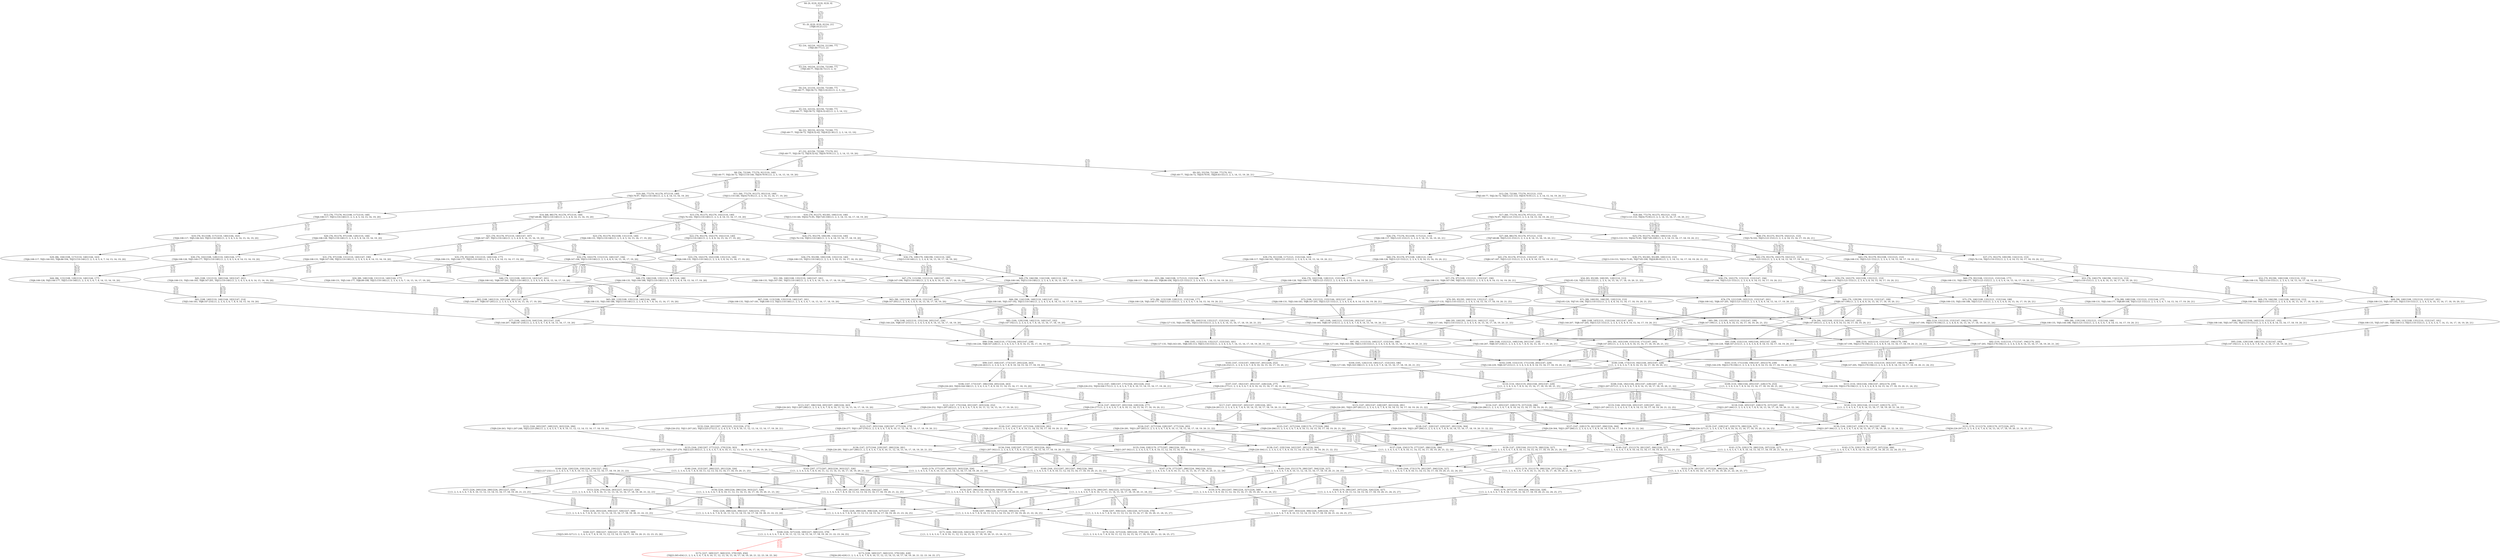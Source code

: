 digraph {
	S0[label="S0: [0, 0] [0, 0] [0, 0] [0, 0] \n{}{}"];
	S1[label="S1: [0, 0] [0, 0] [0, 0] [16, 21] \n{T0J0:16-21}{1}"];
	S2[label="S2: [16, 16] [16, 16] [16, 21] [60, 77] \n{T0J1:60-77}{1, 2}"];
	S3[label="S3: [16, 16] [16, 21] [56, 72] [60, 77] \n{T0J1:60-77, T0J2:56-72}{1, 2, 3}"];
	S4[label="S4: [16, 21] [16, 22] [56, 72] [60, 77] \n{T0J1:60-77, T0J2:56-72, T0J13:16-22}{1, 2, 3, 14}"];
	S5[label="S5: [16, 22] [32, 42] [56, 72] [60, 77] \n{T0J1:60-77, T0J2:56-72, T0J14:32-42}{1, 2, 3, 14, 15}"];
	S6[label="S6: [22, 30] [32, 42] [56, 72] [60, 77] \n{T0J1:60-77, T0J2:56-72, T0J14:32-42, T0J18:22-30}{1, 2, 3, 14, 15, 19}"];
	S7[label="S7: [32, 42] [56, 72] [60, 77] [70, 91] \n{T0J1:60-77, T0J2:56-72, T0J14:32-42, T0J19:70-91}{1, 2, 3, 14, 15, 19, 20}"];
	S8[label="S8: [56, 72] [60, 77] [70, 91] [110, 140] \n{T0J1:60-77, T0J2:56-72, T0J15:110-140, T0J19:70-91}{1, 2, 3, 14, 15, 16, 19, 20}"];
	S9[label="S9: [43, 55] [56, 72] [60, 77] [70, 91] \n{T0J1:60-77, T0J2:56-72, T0J19:70-91, T0J20:43-55}{1, 2, 3, 14, 15, 19, 20, 21}"];
	S10[label="S10: [60, 77] [70, 91] [76, 97] [110, 140] \n{T0J3:76-97, T0J15:110-140}{1, 2, 3, 4, 14, 15, 16, 19, 20}"];
	S11[label="S11: [60, 77] [70, 91] [75, 95] [110, 140] \n{T0J15:110-140, T0J16:75-95}{1, 2, 3, 14, 15, 16, 17, 19, 20}"];
	S12[label="S12: [56, 72] [60, 77] [70, 91] [121, 153] \n{T0J1:60-77, T0J2:56-72, T0J15:121-153, T0J19:70-91}{1, 2, 3, 14, 15, 16, 19, 20, 21}"];
	S13[label="S13: [76, 77] [76, 91] [108, 117] [110, 140] \n{T0J4:108-117, T0J15:110-140}{1, 2, 3, 4, 5, 14, 15, 16, 19, 20}"];
	S14[label="S14: [68, 88] [70, 91] [76, 97] [110, 140] \n{T0J7:68-88, T0J15:110-140}{1, 2, 3, 4, 8, 14, 15, 16, 19, 20}"];
	S15[label="S15: [70, 91] [75, 95] [79, 102] [110, 140] \n{T0J3:76-102, T0J15:110-140}{1, 2, 3, 4, 14, 15, 16, 17, 19, 20}"];
	S16[label="S16: [70, 91] [75, 95] [83, 100] [110, 140] \n{T0J15:110-140, T0J16:75-95, T0J17:83-100}{1, 2, 3, 14, 15, 16, 17, 18, 19, 20}"];
	S17[label="S17: [60, 77] [70, 91] [76, 97] [121, 153] \n{T0J3:76-97, T0J15:121-153}{1, 2, 3, 4, 14, 15, 16, 19, 20, 21}"];
	S18[label="S18: [60, 77] [70, 91] [75, 95] [121, 153] \n{T0J15:121-153, T0J16:75-95}{1, 2, 3, 14, 15, 16, 17, 19, 20, 21}"];
	S19[label="S19: [76, 91] [108, 117] [110, 140] [144, 163] \n{T0J4:108-117, T0J5:144-163, T0J15:110-140}{1, 2, 3, 4, 5, 6, 14, 15, 16, 19, 20}"];
	S20[label="S20: [76, 91] [76, 97] [108, 128] [110, 140] \n{T0J4:108-128, T0J15:110-140}{1, 2, 3, 4, 5, 8, 14, 15, 16, 19, 20}"];
	S21[label="S21: [70, 91] [76, 97] [110, 140] [147, 187] \n{T0J8:147-187, T0J15:110-140}{1, 2, 3, 4, 8, 9, 14, 15, 16, 19, 20}"];
	S22[label="S22: [70, 95] [76, 102] [79, 102] [110, 140] \n{T0J15:110-140}{1, 2, 3, 4, 8, 14, 15, 16, 17, 19, 20}"];
	S23[label="S23: [76, 91] [79, 95] [108, 131] [110, 140] \n{T0J4:108-131, T0J15:110-140}{1, 2, 3, 4, 5, 14, 15, 16, 17, 19, 20}"];
	S24[label="S24: [75, 95] [79, 100] [90, 116] [110, 140] \n{T0J3:76-116, T0J15:110-140}{1, 2, 3, 4, 14, 15, 16, 17, 18, 19, 20}"];
	S25[label="S25: [70, 91] [75, 95] [83, 100] [110, 153] \n{T0J15:110-153, T0J16:75-95, T0J17:83-100}{1, 2, 3, 14, 15, 16, 17, 18, 19, 20, 21}"];
	S26[label="S26: [76, 77] [76, 91] [108, 117] [121, 153] \n{T0J4:108-117, T0J15:121-153}{1, 2, 3, 4, 5, 14, 15, 16, 19, 20, 21}"];
	S27[label="S27: [68, 88] [70, 91] [76, 97] [121, 153] \n{T0J7:68-88, T0J15:121-153}{1, 2, 3, 4, 8, 14, 15, 16, 19, 20, 21}"];
	S28[label="S28: [70, 91] [75, 95] [79, 102] [121, 153] \n{T0J3:76-102, T0J15:121-153}{1, 2, 3, 4, 14, 15, 16, 17, 19, 20, 21}"];
	S29[label="S29: [86, 104] [108, 117] [110, 140] [144, 163] \n{T0J4:108-117, T0J5:144-163, T0J6:86-104, T0J15:110-140}{1, 2, 3, 4, 5, 6, 7, 14, 15, 16, 19, 20}"];
	S30[label="S30: [76, 102] [108, 128] [110, 140] [144, 177] \n{T0J4:108-128, T0J5:144-177, T0J15:110-140}{1, 2, 3, 4, 5, 6, 8, 14, 15, 16, 19, 20}"];
	S31[label="S31: [76, 97] [108, 131] [110, 140] [147, 190] \n{T0J4:108-131, T0J8:147-190, T0J15:110-140}{1, 2, 3, 4, 5, 8, 9, 14, 15, 16, 19, 20}"];
	S32[label="S32: [76, 102] [79, 115] [110, 140] [147, 194] \n{T0J8:147-194, T0J15:110-140}{1, 2, 3, 4, 8, 9, 14, 15, 16, 17, 19, 20}"];
	S33[label="S33: [76, 102] [79, 102] [108, 135] [110, 140] \n{T0J4:108-135, T0J15:110-140}{1, 2, 3, 4, 5, 8, 14, 15, 16, 17, 19, 20}"];
	S34[label="S34: [76, 100] [79, 106] [90, 116] [110, 140] \n{T0J15:110-140}{1, 2, 3, 4, 8, 14, 15, 16, 17, 18, 19, 20}"];
	S35[label="S35: [79, 95] [108, 131] [110, 140] [144, 177] \n{T0J4:108-131, T0J5:144-177, T0J15:110-140}{1, 2, 3, 4, 5, 6, 14, 15, 16, 17, 19, 20}"];
	S36[label="S36: [79, 95] [90, 100] [108, 135] [110, 140] \n{T0J4:108-135, T0J15:110-140}{1, 2, 3, 4, 5, 14, 15, 16, 17, 18, 19, 20}"];
	S37[label="S37: [75, 95] [79, 100] [90, 116] [110, 153] \n{T0J3:76-116, T0J15:110-153}{1, 2, 3, 4, 14, 15, 16, 17, 18, 19, 20, 21}"];
	S38[label="S38: [75, 95] [83, 95] [89, 100] [110, 153] \n{T0J15:110-153, T0J16:75-95, T0J17:83-100, T0J24:89-95}{1, 2, 3, 14, 15, 16, 17, 18, 19, 20, 21, 25}"];
	S39[label="S39: [76, 91] [108, 117] [121, 153] [144, 163] \n{T0J4:108-117, T0J5:144-163, T0J15:121-153}{1, 2, 3, 4, 5, 6, 14, 15, 16, 19, 20, 21}"];
	S40[label="S40: [76, 91] [76, 97] [108, 128] [121, 153] \n{T0J4:108-128, T0J15:121-153}{1, 2, 3, 4, 5, 8, 14, 15, 16, 19, 20, 21}"];
	S41[label="S41: [70, 91] [76, 97] [121, 153] [147, 187] \n{T0J8:147-187, T0J15:121-153}{1, 2, 3, 4, 8, 9, 14, 15, 16, 19, 20, 21}"];
	S42[label="S42: [70, 95] [76, 102] [79, 102] [121, 153] \n{T0J15:121-153}{1, 2, 3, 4, 8, 14, 15, 16, 17, 19, 20, 21}"];
	S43[label="S43: [76, 91] [79, 95] [108, 131] [121, 153] \n{T0J4:108-131, T0J15:121-153}{1, 2, 3, 4, 5, 14, 15, 16, 17, 19, 20, 21}"];
	S44[label="S44: [86, 115] [108, 128] [110, 140] [144, 177] \n{T0J4:108-128, T0J5:144-177, T0J15:110-140}{1, 2, 3, 4, 5, 6, 7, 8, 14, 15, 16, 19, 20}"];
	S45[label="S45: [108, 131] [110, 140] [144, 183] [147, 201] \n{T0J4:108-131, T0J5:144-183, T0J8:147-201, T0J15:110-140}{1, 2, 3, 4, 5, 6, 8, 9, 14, 15, 16, 19, 20}"];
	S46[label="S46: [79, 121] [108, 140] [110, 142] [147, 201] \n{T0J4:108-142, T0J8:147-201, T0J15:110-140}{1, 2, 3, 4, 5, 8, 9, 14, 15, 16, 17, 19, 20}"];
	S47[label="S47: [79, 115] [90, 131] [110, 140] [147, 199] \n{T0J8:147-199, T0J15:110-140}{1, 2, 3, 4, 8, 9, 14, 15, 16, 17, 18, 19, 20}"];
	S48[label="S48: [79, 106] [108, 135] [110, 140] [144, 188] \n{T0J4:108-135, T0J5:144-188, T0J15:110-140}{1, 2, 3, 4, 5, 6, 8, 14, 15, 16, 17, 19, 20}"];
	S49[label="S49: [79, 106] [90, 116] [108, 140] [110, 140] \n{T0J4:108-140, T0J15:110-140}{1, 2, 3, 4, 5, 8, 14, 15, 16, 17, 18, 19, 20}"];
	S50[label="S50: [89, 108] [108, 131] [110, 140] [144, 177] \n{T0J4:108-131, T0J5:144-177, T0J6:89-108, T0J15:110-140}{1, 2, 3, 4, 5, 6, 7, 14, 15, 16, 17, 19, 20}"];
	S51[label="S51: [90, 100] [108, 135] [110, 140] [147, 181] \n{T0J4:108-135, T0J5:147-181, T0J15:110-140}{1, 2, 3, 4, 5, 6, 14, 15, 16, 17, 18, 19, 20}"];
	S52[label="S52: [79, 95] [90, 100] [108, 135] [110, 153] \n{T0J4:108-135, T0J15:110-153}{1, 2, 3, 4, 5, 14, 15, 16, 17, 18, 19, 20, 21}"];
	S53[label="S53: [76, 100] [79, 106] [90, 116] [110, 153] \n{T0J15:110-153}{1, 2, 3, 4, 8, 14, 15, 16, 17, 18, 19, 20, 21}"];
	S54[label="S54: [83, 95] [89, 100] [95, 120] [110, 153] \n{T0J3:95-120, T0J15:110-153}{1, 2, 3, 4, 14, 15, 16, 17, 18, 19, 20, 21, 25}"];
	S55[label="S55: [86, 104] [108, 117] [121, 153] [144, 163] \n{T0J4:108-117, T0J5:144-163, T0J6:86-104, T0J15:121-153}{1, 2, 3, 4, 5, 6, 7, 14, 15, 16, 19, 20, 21}"];
	S56[label="S56: [76, 102] [108, 128] [121, 153] [144, 177] \n{T0J4:108-128, T0J5:144-177, T0J15:121-153}{1, 2, 3, 4, 5, 6, 8, 14, 15, 16, 19, 20, 21}"];
	S57[label="S57: [76, 97] [108, 131] [121, 153] [147, 190] \n{T0J4:108-131, T0J8:147-190, T0J15:121-153}{1, 2, 3, 4, 5, 8, 9, 14, 15, 16, 19, 20, 21}"];
	S58[label="S58: [76, 102] [79, 115] [121, 153] [147, 194] \n{T0J8:147-194, T0J15:121-153}{1, 2, 3, 4, 8, 9, 14, 15, 16, 17, 19, 20, 21}"];
	S59[label="S59: [76, 102] [79, 102] [108, 135] [121, 153] \n{T0J4:108-135, T0J15:121-153}{1, 2, 3, 4, 5, 8, 14, 15, 16, 17, 19, 20, 21}"];
	S60[label="S60: [79, 95] [108, 131] [121, 153] [144, 177] \n{T0J4:108-131, T0J5:144-177, T0J15:121-153}{1, 2, 3, 4, 5, 6, 14, 15, 16, 17, 19, 20, 21}"];
	S61[label="S61: [108, 140] [110, 144] [144, 183] [147, 214] \n{T0J5:144-183, T0J8:147-214}{1, 2, 3, 4, 5, 6, 7, 8, 9, 14, 15, 16, 19, 20}"];
	S62[label="S62: [108, 140] [110, 143] [144, 201] [147, 207] \n{T0J5:144-207, T0J8:147-205}{1, 2, 3, 4, 5, 6, 8, 9, 14, 15, 16, 17, 19, 20}"];
	S63[label="S63: [90, 140] [108, 142] [110, 155] [147, 205] \n{T0J8:147-205}{1, 2, 3, 4, 5, 8, 9, 14, 15, 16, 17, 18, 19, 20}"];
	S64[label="S64: [79, 129] [90, 131] [110, 153] [147, 199] \n{T0J8:147-199}{1, 2, 3, 4, 8, 9, 14, 15, 16, 17, 18, 19, 20, 21}"];
	S65[label="S65: [89, 119] [108, 135] [110, 140] [144, 188] \n{T0J4:108-135, T0J5:144-188, T0J15:110-140}{1, 2, 3, 4, 5, 6, 7, 8, 14, 15, 16, 17, 19, 20}"];
	S66[label="S66: [90, 116] [108, 140] [110, 140] [147, 192] \n{T0J4:108-140, T0J5:147-192, T0J15:110-140}{1, 2, 3, 4, 5, 6, 8, 14, 15, 16, 17, 18, 19, 20}"];
	S67[label="S67: [100, 113] [108, 135] [110, 140] [147, 181] \n{T0J4:108-135, T0J5:147-181, T0J6:100-113, T0J15:110-140}{1, 2, 3, 4, 5, 6, 7, 14, 15, 16, 17, 18, 19, 20}"];
	S68[label="S68: [90, 100] [108, 135] [110, 153] [147, 181] \n{T0J4:108-135, T0J5:147-181, T0J15:110-153}{1, 2, 3, 4, 5, 6, 14, 15, 16, 17, 18, 19, 20, 21}"];
	S69[label="S69: [79, 106] [90, 116] [108, 140] [110, 153] \n{T0J4:108-140, T0J15:110-153}{1, 2, 3, 4, 5, 8, 14, 15, 16, 17, 18, 19, 20, 21}"];
	S70[label="S70: [95, 95] [95, 100] [110, 135] [127, 153] \n{T0J4:127-135, T0J15:110-153}{1, 2, 3, 4, 5, 14, 15, 16, 17, 18, 19, 20, 21, 25}"];
	S71[label="S71: [89, 100] [91, 106] [95, 120] [110, 153] \n{T0J3:95-120, T0J7:91-106, T0J15:110-153}{1, 2, 3, 4, 8, 14, 15, 16, 17, 18, 19, 20, 21, 25}"];
	S72[label="S72: [86, 115] [108, 128] [121, 153] [144, 177] \n{T0J4:108-128, T0J5:144-177, T0J15:121-153}{1, 2, 3, 4, 5, 6, 7, 8, 14, 15, 16, 19, 20, 21}"];
	S73[label="S73: [108, 131] [121, 153] [144, 183] [147, 201] \n{T0J4:108-131, T0J5:144-183, T0J8:147-201, T0J15:121-153}{1, 2, 3, 4, 5, 6, 8, 9, 14, 15, 16, 19, 20, 21}"];
	S74[label="S74: [79, 121] [108, 142] [121, 153] [147, 201] \n{T0J4:108-142, T0J8:147-201, T0J15:121-153}{1, 2, 3, 4, 5, 8, 9, 14, 15, 16, 17, 19, 20, 21}"];
	S75[label="S75: [79, 106] [108, 135] [121, 153] [144, 188] \n{T0J4:108-135, T0J5:144-188, T0J15:121-153}{1, 2, 3, 4, 5, 6, 8, 14, 15, 16, 17, 19, 20, 21}"];
	S76[label="S76: [89, 108] [108, 131] [121, 153] [144, 177] \n{T0J4:108-131, T0J5:144-177, T0J6:89-108, T0J15:121-153}{1, 2, 3, 4, 5, 6, 7, 14, 15, 16, 17, 19, 20, 21}"];
	S77[label="S77: [108, 144] [110, 164] [144, 201] [147, 218] \n{T0J5:144-207, T0J8:147-218}{1, 2, 3, 4, 5, 6, 7, 8, 9, 14, 15, 16, 17, 19, 20}"];
	S78[label="S78: [108, 143] [110, 155] [144, 205] [147, 226] \n{T0J5:144-226, T0J8:147-215}{1, 2, 3, 4, 5, 6, 8, 9, 14, 15, 16, 17, 18, 19, 20}"];
	S79[label="S79: [90, 142] [108, 153] [110, 169] [147, 205] \n{T0J8:147-205}{1, 2, 3, 4, 5, 8, 9, 14, 15, 16, 17, 18, 19, 20, 21}"];
	S80[label="S80: [110, 131] [110, 153] [147, 194] [170, 199] \n{T0J8:147-199, T0J23:170-194}{1, 2, 3, 4, 8, 9, 14, 15, 16, 17, 18, 19, 20, 21, 24}"];
	S81[label="S81: [90, 131] [95, 143] [110, 153] [147, 199] \n{T0J8:147-199}{1, 2, 3, 4, 8, 9, 14, 15, 16, 17, 18, 19, 20, 21, 25}"];
	S82[label="S82: [100, 129] [108, 140] [110, 140] [147, 192] \n{T0J5:147-192}{1, 2, 3, 4, 5, 6, 7, 8, 14, 15, 16, 17, 18, 19, 20}"];
	S83[label="S83: [100, 113] [108, 135] [110, 153] [147, 181] \n{T0J4:108-135, T0J5:147-181, T0J6:100-113, T0J15:110-153}{1, 2, 3, 4, 5, 6, 7, 14, 15, 16, 17, 18, 19, 20, 21}"];
	S84[label="S84: [90, 116] [108, 140] [110, 153] [147, 192] \n{T0J4:108-140, T0J5:147-192, T0J15:110-153}{1, 2, 3, 4, 5, 6, 8, 14, 15, 16, 17, 18, 19, 20, 21}"];
	S85[label="S85: [95, 100] [110, 135] [127, 153] [163, 181] \n{T0J4:127-135, T0J5:163-181, T0J15:110-153}{1, 2, 3, 4, 5, 6, 14, 15, 16, 17, 18, 19, 20, 21, 25}"];
	S86[label="S86: [95, 100] [95, 106] [110, 140] [127, 153] \n{T0J4:127-140, T0J15:110-153}{1, 2, 3, 4, 5, 8, 14, 15, 16, 17, 18, 19, 20, 21, 25}"];
	S87[label="S87: [108, 144] [121, 153] [144, 183] [147, 214] \n{T0J5:144-183, T0J8:147-214}{1, 2, 3, 4, 5, 6, 7, 8, 9, 14, 15, 16, 19, 20, 21}"];
	S88[label="S88: [108, 143] [121, 153] [144, 201] [147, 207] \n{T0J5:144-207, T0J8:147-205, T0J15:121-153}{1, 2, 3, 4, 5, 6, 8, 9, 14, 15, 16, 17, 19, 20, 21}"];
	S89[label="S89: [89, 119] [108, 135] [121, 153] [144, 188] \n{T0J4:108-135, T0J5:144-188, T0J15:121-153}{1, 2, 3, 4, 5, 6, 7, 8, 14, 15, 16, 17, 19, 20, 21}"];
	S90[label="S90: [108, 164] [110, 173] [144, 205] [147, 228] \n{T0J5:144-226, T0J8:147-228}{1, 2, 3, 4, 5, 6, 7, 8, 9, 14, 15, 16, 17, 18, 19, 20}"];
	S91[label="S91: [108, 153] [110, 169] [144, 205] [147, 228] \n{T0J5:144-228, T0J8:147-215}{1, 2, 3, 4, 5, 6, 8, 9, 14, 15, 16, 17, 18, 19, 20, 21}"];
	S92[label="S92: [110, 153] [110, 171] [147, 194] [170, 205] \n{T0J8:147-205, T0J23:170-194}{1, 2, 3, 4, 5, 8, 9, 14, 15, 16, 17, 18, 19, 20, 21, 24}"];
	S93[label="S93: [95, 143] [109, 153] [110, 171] [147, 205] \n{T0J8:147-205}{1, 2, 3, 4, 5, 8, 9, 14, 15, 16, 17, 18, 19, 20, 21, 25}"];
	S94[label="S94: [110, 143] [110, 153] [147, 194] [170, 199] \n{T0J8:147-199, T0J23:170-194}{1, 2, 3, 4, 8, 9, 14, 15, 16, 17, 18, 19, 20, 21, 24, 25}"];
	S95[label="S95: [100, 129] [108, 140] [110, 153] [147, 192] \n{T0J5:147-192}{1, 2, 3, 4, 5, 6, 7, 8, 14, 15, 16, 17, 18, 19, 20, 21}"];
	S96[label="S96: [105, 113] [110, 135] [127, 153] [163, 181] \n{T0J4:127-135, T0J5:163-181, T0J6:105-113, T0J15:110-153}{1, 2, 3, 4, 5, 6, 7, 14, 15, 16, 17, 18, 19, 20, 21, 25}"];
	S97[label="S97: [95, 111] [110, 140] [127, 153] [163, 186] \n{T0J4:127-140, T0J5:163-186, T0J15:110-153}{1, 2, 3, 4, 5, 6, 8, 14, 15, 16, 17, 18, 19, 20, 21, 25}"];
	S98[label="S98: [108, 153] [121, 168] [144, 201] [147, 218] \n{T0J5:144-207, T0J8:147-218}{1, 2, 3, 4, 5, 6, 7, 8, 9, 14, 15, 16, 17, 19, 20, 21}"];
	S99[label="S99: [147, 164] [147, 173] [147, 205] [226, 263] \n{T0J9:226-263}{1, 2, 3, 4, 5, 6, 7, 8, 9, 10, 14, 15, 16, 17, 18, 19, 20}"];
	S100[label="S100: [108, 173] [110, 182] [144, 205] [147, 228] \n{}{1, 2, 3, 4, 5, 6, 7, 8, 9, 14, 15, 16, 17, 18, 19, 20, 21}"];
	S101[label="S101: [110, 171] [144, 194] [147, 205] [170, 239] \n{T0J5:144-239, T0J23:170-194}{1, 2, 3, 4, 5, 6, 8, 9, 14, 15, 16, 17, 18, 19, 20, 21, 24}"];
	S102[label="S102: [109, 153] [110, 171] [144, 205] [147, 229] \n{T0J5:144-229, T0J8:147-215}{1, 2, 3, 4, 5, 6, 8, 9, 14, 15, 16, 17, 18, 19, 20, 21, 25}"];
	S103[label="S103: [110, 153] [110, 183] [147, 194] [170, 205] \n{T0J8:147-205, T0J23:170-194}{1, 2, 3, 4, 5, 8, 9, 14, 15, 16, 17, 18, 19, 20, 21, 24, 25}"];
	S104[label="S104: [105, 124] [110, 140] [127, 153] [163, 186] \n{T0J4:127-140, T0J5:163-186}{1, 2, 3, 4, 5, 6, 7, 8, 14, 15, 16, 17, 18, 19, 20, 21, 25}"];
	S105[label="S105: [147, 153] [147, 168] [147, 201] [226, 252] \n{T0J9:226-252}{1, 2, 3, 4, 5, 6, 7, 8, 9, 10, 14, 15, 16, 17, 19, 20, 21}"];
	S106[label="S106: [147, 173] [147, 186] [164, 205] [226, 263] \n{T0J9:226-263, T0J10:164-186}{1, 2, 3, 4, 5, 6, 7, 8, 9, 10, 11, 14, 15, 16, 17, 18, 19, 20}"];
	S107[label="S107: [147, 182] [147, 205] [147, 228] [226, 277] \n{T0J9:226-277}{1, 2, 3, 4, 5, 6, 7, 8, 9, 10, 14, 15, 16, 17, 18, 19, 20, 21}"];
	S108[label="S108: [144, 182] [144, 205] [147, 228] [207, 257] \n{T0J21:207-257}{1, 2, 3, 4, 5, 6, 7, 8, 9, 14, 15, 16, 17, 18, 19, 20, 21, 22}"];
	S109[label="S109: [110, 184] [144, 205] [147, 228] [170, 253] \n{}{1, 2, 3, 4, 5, 6, 7, 8, 9, 14, 15, 16, 17, 18, 19, 20, 21, 24}"];
	S110[label="S110: [110, 182] [119, 202] [144, 205] [147, 229] \n{}{1, 2, 3, 4, 5, 6, 7, 8, 9, 14, 15, 16, 17, 18, 19, 20, 21, 25}"];
	S111[label="S111: [110, 183] [144, 194] [147, 205] [170, 239] \n{T0J5:144-239, T0J23:170-194}{1, 2, 3, 4, 5, 6, 8, 9, 14, 15, 16, 17, 18, 19, 20, 21, 24, 25}"];
	S112[label="S112: [147, 168] [147, 175] [164, 201] [226, 252] \n{T0J9:226-252, T0J10:164-175}{1, 2, 3, 4, 5, 6, 7, 8, 9, 10, 11, 14, 15, 16, 17, 19, 20, 21}"];
	S113[label="S113: [147, 186] [164, 205] [207, 248] [226, 263] \n{T0J9:226-263, T0J11:207-248}{1, 2, 3, 4, 5, 6, 7, 8, 9, 10, 11, 12, 14, 15, 16, 17, 18, 19, 20}"];
	S114[label="S114: [147, 204] [147, 205] [164, 228] [226, 277] \n{T0J9:226-277}{1, 2, 3, 4, 5, 6, 7, 8, 9, 10, 11, 14, 15, 16, 17, 18, 19, 20, 21}"];
	S115[label="S115: [147, 205] [147, 228] [207, 261] [226, 281] \n{T0J9:226-281, T0J21:207-261}{1, 2, 3, 4, 5, 6, 7, 8, 9, 10, 14, 15, 16, 17, 18, 19, 20, 21, 22}"];
	S116[label="S116: [147, 205] [147, 228] [170, 257] [226, 286] \n{T0J9:226-286}{1, 2, 3, 4, 5, 6, 7, 8, 9, 10, 14, 15, 16, 17, 18, 19, 20, 21, 24}"];
	S117[label="S117: [147, 205] [147, 205] [147, 229] [226, 281] \n{T0J9:226-281}{1, 2, 3, 4, 5, 6, 7, 8, 9, 10, 14, 15, 16, 17, 18, 19, 20, 21, 25}"];
	S118[label="S118: [144, 205] [147, 228] [170, 257] [207, 266] \n{T0J21:207-266}{1, 2, 3, 4, 5, 6, 7, 8, 9, 14, 15, 16, 17, 18, 19, 20, 21, 22, 24}"];
	S119[label="S119: [144, 205] [144, 205] [147, 229] [207, 261] \n{T0J21:207-261}{1, 2, 3, 4, 5, 6, 7, 8, 9, 14, 15, 16, 17, 18, 19, 20, 21, 22, 25}"];
	S120[label="S120: [119, 205] [144, 211] [147, 229] [170, 257] \n{}{1, 2, 3, 4, 5, 6, 7, 8, 9, 14, 15, 16, 17, 18, 19, 20, 21, 24, 25}"];
	S121[label="S121: [147, 175] [164, 201] [207, 243] [226, 252] \n{T0J9:226-252, T0J11:207-243}{1, 2, 3, 4, 5, 6, 7, 8, 9, 10, 11, 12, 14, 15, 16, 17, 19, 20, 21}"];
	S122[label="S122: [164, 205] [207, 248] [225, 263] [226, 284] \n{T0J9:226-263, T0J11:207-248, T0J12:225-284}{1, 2, 3, 4, 5, 6, 7, 8, 9, 10, 11, 12, 13, 14, 15, 16, 17, 18, 19, 20}"];
	S123[label="S123: [147, 205] [164, 228] [207, 277] [226, 279] \n{T0J9:226-277, T0J11:207-279}{1, 2, 3, 4, 5, 6, 7, 8, 9, 10, 11, 12, 14, 15, 16, 17, 18, 19, 20, 21}"];
	S124[label="S124: [147, 227] [164, 228] [207, 277] [226, 283] \n{T0J9:226-281, T0J21:207-283}{1, 2, 3, 4, 5, 6, 7, 8, 9, 10, 11, 14, 15, 16, 17, 18, 19, 20, 21, 22}"];
	S125[label="S125: [147, 227] [164, 228] [170, 277] [226, 286] \n{T0J9:226-286}{1, 2, 3, 4, 5, 6, 7, 8, 9, 10, 11, 14, 15, 16, 17, 18, 19, 20, 21, 24}"];
	S126[label="S126: [147, 205] [147, 227] [164, 229] [226, 281] \n{T0J9:226-281}{1, 2, 3, 4, 5, 6, 7, 8, 9, 10, 11, 14, 15, 16, 17, 18, 19, 20, 21, 25}"];
	S127[label="S127: [147, 228] [170, 261] [207, 284] [226, 304] \n{T0J9:226-304, T0J21:207-284}{1, 2, 3, 4, 5, 6, 7, 8, 9, 10, 14, 15, 16, 17, 18, 19, 20, 21, 22, 24}"];
	S128[label="S128: [147, 220] [147, 229] [207, 281] [226, 304] \n{T0J9:226-304, T0J21:207-284}{1, 2, 3, 4, 5, 6, 7, 8, 9, 10, 14, 15, 16, 17, 18, 19, 20, 21, 22, 25}"];
	S129[label="S129: [147, 228] [147, 229] [170, 280] [226, 327] \n{T0J9:226-327}{1, 2, 3, 4, 5, 6, 7, 8, 9, 10, 14, 15, 16, 17, 18, 19, 20, 21, 24, 25}"];
	S130[label="S130: [144, 228] [147, 229] [170, 261] [207, 306] \n{T0J21:207-306}{1, 2, 3, 4, 5, 6, 7, 8, 9, 14, 15, 16, 17, 18, 19, 20, 21, 22, 24, 25}"];
	S131[label="S131: [170, 211] [170, 229] [170, 257] [226, 297] \n{T0J26:226-297}{1, 2, 3, 4, 5, 6, 7, 8, 9, 14, 15, 16, 17, 18, 19, 20, 21, 24, 25, 27}"];
	S132[label="S132: [164, 201] [207, 243] [225, 252] [226, 273] \n{T0J9:226-252, T0J11:207-243, T0J12:225-273}{1, 2, 3, 4, 5, 6, 7, 8, 9, 10, 11, 12, 13, 14, 15, 16, 17, 19, 20, 21}"];
	S133[label="S133: [164, 230] [207, 277] [225, 279] [226, 303] \n{T0J9:226-277, T0J11:207-279, T0J12:225-303}{1, 2, 3, 4, 5, 6, 7, 8, 9, 10, 11, 12, 13, 14, 15, 16, 17, 18, 19, 20, 21}"];
	S134[label="S134: [164, 228] [207, 277] [207, 283] [226, 302] \n{T0J11:207-302}{1, 2, 3, 4, 5, 6, 7, 8, 9, 10, 11, 12, 14, 15, 16, 17, 18, 19, 20, 21, 22}"];
	S135[label="S135: [164, 228] [170, 277] [207, 286] [226, 302] \n{T0J11:207-302}{1, 2, 3, 4, 5, 6, 7, 8, 9, 10, 11, 12, 14, 15, 16, 17, 18, 19, 20, 21, 24}"];
	S136[label="S136: [147, 227] [164, 229] [207, 280] [226, 281] \n{T0J9:226-281, T0J11:207-280}{1, 2, 3, 4, 5, 6, 7, 8, 9, 10, 11, 12, 14, 15, 16, 17, 18, 19, 20, 21, 25}"];
	S137[label="S137: [164, 250] [170, 277] [207, 286] [226, 306] \n{}{1, 2, 3, 4, 5, 6, 7, 8, 9, 10, 11, 14, 15, 16, 17, 18, 19, 20, 21, 22, 24}"];
	S138[label="S138: [147, 229] [164, 242] [207, 281] [226, 304] \n{T0J9:226-304}{1, 2, 3, 4, 5, 6, 7, 8, 9, 10, 11, 14, 15, 16, 17, 18, 19, 20, 21, 22, 25}"];
	S139[label="S139: [147, 229] [164, 251] [170, 280] [226, 327] \n{}{1, 2, 3, 4, 5, 6, 7, 8, 9, 10, 11, 14, 15, 16, 17, 18, 19, 20, 21, 24, 25}"];
	S140[label="S140: [147, 251] [170, 281] [207, 306] [226, 327] \n{}{1, 2, 3, 4, 5, 6, 7, 8, 9, 10, 14, 15, 16, 17, 18, 19, 20, 21, 22, 24, 25}"];
	S141[label="S141: [170, 229] [170, 280] [226, 297] [226, 327] \n{}{1, 2, 3, 4, 5, 6, 7, 8, 9, 10, 14, 15, 16, 17, 18, 19, 20, 21, 24, 25, 27}"];
	S142[label="S142: [170, 229] [170, 261] [207, 297] [226, 306] \n{}{1, 2, 3, 4, 5, 6, 7, 8, 9, 14, 15, 16, 17, 18, 19, 20, 21, 22, 24, 25, 27}"];
	S143[label="S143: [207, 277] [207, 283] [226, 303] [227, 326] \n{}{1, 2, 3, 4, 5, 6, 7, 8, 9, 10, 11, 12, 13, 14, 15, 16, 17, 18, 19, 20, 21, 22}"];
	S144[label="S144: [226, 230] [226, 230] [226, 230] [227, 232] \n{T0J22:227-232}{1, 2, 3, 4, 5, 6, 7, 8, 9, 10, 11, 12, 13, 14, 15, 16, 17, 18, 19, 20, 21, 23}"];
	S145[label="S145: [170, 277] [207, 286] [225, 303] [226, 326] \n{}{1, 2, 3, 4, 5, 6, 7, 8, 9, 10, 11, 12, 13, 14, 15, 16, 17, 18, 19, 20, 21, 24}"];
	S146[label="S146: [164, 253] [207, 280] [225, 281] [226, 326] \n{}{1, 2, 3, 4, 5, 6, 7, 8, 9, 10, 11, 12, 13, 14, 15, 16, 17, 18, 19, 20, 21, 25}"];
	S147[label="S147: [170, 277] [207, 286] [224, 306] [226, 325] \n{}{1, 2, 3, 4, 5, 6, 7, 8, 9, 10, 11, 12, 14, 15, 16, 17, 18, 19, 20, 21, 22, 24}"];
	S148[label="S148: [164, 251] [207, 281] [207, 304] [226, 306] \n{}{1, 2, 3, 4, 5, 6, 7, 8, 9, 10, 11, 12, 14, 15, 16, 17, 18, 19, 20, 21, 22, 25}"];
	S149[label="S149: [164, 251] [170, 280] [207, 304] [226, 327] \n{}{1, 2, 3, 4, 5, 6, 7, 8, 9, 10, 11, 12, 14, 15, 16, 17, 18, 19, 20, 21, 24, 25}"];
	S150[label="S150: [164, 273] [170, 281] [207, 306] [226, 327] \n{}{1, 2, 3, 4, 5, 6, 7, 8, 9, 10, 11, 14, 15, 16, 17, 18, 19, 20, 21, 22, 24, 25}"];
	S151[label="S151: [170, 251] [170, 280] [226, 297] [226, 327] \n{}{1, 2, 3, 4, 5, 6, 7, 8, 9, 10, 11, 14, 15, 16, 17, 18, 19, 20, 21, 24, 25, 27}"];
	S152[label="S152: [170, 281] [207, 297] [226, 306] [226, 328] \n{}{1, 2, 3, 4, 5, 6, 7, 8, 9, 10, 14, 15, 16, 17, 18, 19, 20, 21, 22, 24, 25, 27}"];
	S153[label="S153: [226, 279] [226, 283] [227, 303] [227, 326] \n{}{1, 2, 3, 4, 5, 6, 7, 8, 9, 10, 11, 12, 13, 14, 15, 16, 17, 18, 19, 20, 21, 22, 23}"];
	S154[label="S154: [207, 286] [224, 306] [226, 326] [233, 375] \n{}{1, 2, 3, 4, 5, 6, 7, 8, 9, 10, 11, 12, 13, 14, 15, 16, 17, 18, 19, 20, 21, 22, 24}"];
	S155[label="S155: [207, 281] [207, 304] [226, 326] [227, 349] \n{}{1, 2, 3, 4, 5, 6, 7, 8, 9, 10, 11, 12, 13, 14, 15, 16, 17, 18, 19, 20, 21, 22, 25}"];
	S156[label="S156: [226, 240] [226, 286] [226, 303] [227, 326] \n{}{1, 2, 3, 4, 5, 6, 7, 8, 9, 10, 11, 12, 13, 14, 15, 16, 17, 18, 19, 20, 21, 23, 24}"];
	S157[label="S157: [226, 240] [226, 280] [226, 281] [227, 326] \n{}{1, 2, 3, 4, 5, 6, 7, 8, 9, 10, 11, 12, 13, 14, 15, 16, 17, 18, 19, 20, 21, 23, 25}"];
	S158[label="S158: [170, 280] [207, 304] [225, 327] [226, 349] \n{}{1, 2, 3, 4, 5, 6, 7, 8, 9, 10, 11, 12, 13, 14, 15, 16, 17, 18, 19, 20, 21, 24, 25}"];
	S159[label="S159: [170, 281] [207, 306] [224, 327] [226, 348] \n{}{1, 2, 3, 4, 5, 6, 7, 8, 9, 10, 11, 12, 14, 15, 16, 17, 18, 19, 20, 21, 22, 24, 25}"];
	S160[label="S160: [170, 280] [207, 297] [226, 326] [226, 327] \n{}{1, 2, 3, 4, 5, 6, 7, 8, 9, 10, 11, 12, 14, 15, 16, 17, 18, 19, 20, 21, 24, 25, 27}"];
	S161[label="S161: [170, 297] [207, 303] [226, 306] [226, 328] \n{}{1, 2, 3, 4, 5, 6, 7, 8, 9, 10, 11, 14, 15, 16, 17, 18, 19, 20, 21, 22, 24, 25, 27}"];
	S162[label="S162: [226, 288] [226, 306] [227, 326] [233, 375] \n{}{1, 2, 3, 4, 5, 6, 7, 8, 9, 10, 11, 12, 13, 14, 15, 16, 17, 18, 19, 20, 21, 22, 23, 24}"];
	S163[label="S163: [226, 283] [226, 304] [227, 326] [227, 349] \n{}{1, 2, 3, 4, 5, 6, 7, 8, 9, 10, 11, 12, 13, 14, 15, 16, 17, 18, 19, 20, 21, 22, 23, 25}"];
	S164[label="S164: [207, 306] [224, 327] [226, 349] [233, 379] \n{}{1, 2, 3, 4, 5, 6, 7, 8, 9, 10, 11, 12, 13, 14, 15, 16, 17, 18, 19, 20, 21, 22, 24, 25}"];
	S165[label="S165: [226, 280] [226, 304] [226, 327] [227, 349] \n{}{1, 2, 3, 4, 5, 6, 7, 8, 9, 10, 11, 12, 13, 14, 15, 16, 17, 18, 19, 20, 21, 23, 24, 25}"];
	S166[label="S166: [207, 304] [225, 326] [226, 327] [226, 378] \n{}{1, 2, 3, 4, 5, 6, 7, 8, 9, 10, 11, 12, 13, 14, 15, 16, 17, 18, 19, 20, 21, 24, 25, 27}"];
	S167[label="S167: [207, 303] [224, 306] [226, 328] [226, 372] \n{}{1, 2, 3, 4, 5, 6, 7, 8, 9, 10, 11, 12, 14, 15, 16, 17, 18, 19, 20, 21, 22, 24, 25, 27}"];
	S168[label="S168: [226, 327] [226, 349] [227, 360] [233, 379] \n{}{1, 2, 3, 4, 5, 6, 7, 8, 9, 10, 11, 12, 13, 14, 15, 16, 17, 18, 19, 20, 21, 22, 23, 24, 25}"];
	S169[label="S169: [227, 304] [227, 326] [227, 327] [305, 349] \n{T0J25:305-327}{1, 2, 3, 4, 5, 6, 7, 8, 9, 10, 11, 12, 13, 14, 15, 16, 17, 18, 19, 20, 21, 22, 23, 25, 26}"];
	S170[label="S170: [224, 327] [226, 349] [226, 379] [263, 428] \n{}{1, 2, 3, 4, 5, 6, 7, 8, 9, 10, 11, 12, 13, 14, 15, 16, 17, 18, 19, 20, 21, 22, 24, 25, 27}"];
	S171[label="S171: [226, 304] [226, 326] [226, 327] [227, 378] \n{}{1, 2, 3, 4, 5, 6, 7, 8, 9, 10, 11, 12, 13, 14, 15, 16, 17, 18, 19, 20, 21, 23, 24, 25, 27}"];
	S172[label="S172: [227, 349] [227, 360] [233, 379] [305, 456] \n{T0J25:305-456}{1, 2, 3, 4, 5, 6, 7, 8, 9, 10, 11, 12, 13, 14, 15, 16, 17, 18, 19, 20, 21, 22, 23, 24, 25, 26}"];
	S173[label="S173: [226, 349] [227, 360] [233, 379] [282, 428] \n{T0J26:282-428}{1, 2, 3, 4, 5, 6, 7, 8, 9, 10, 11, 12, 13, 14, 15, 16, 17, 18, 19, 20, 21, 22, 23, 24, 25, 27}"];
	S0 -> S1[label="T0 J0\nDL=450\nES=0\nLS=0\nEF=16\nLF=21",fontsize=8];
	S1 -> S2[label="T0 J1\nDL=450\nES=16\nLS=21\nEF=60\nLF=77",fontsize=8];
	S2 -> S3[label="T0 J2\nDL=450\nES=16\nLS=21\nEF=56\nLF=72",fontsize=8];
	S3 -> S4[label="T0 J13\nDL=450\nES=16\nLS=21\nEF=16\nLF=22",fontsize=8];
	S4 -> S5[label="T0 J14\nDL=450\nES=16\nLS=22\nEF=32\nLF=42",fontsize=8];
	S5 -> S6[label="T0 J18\nDL=450\nES=16\nLS=22\nEF=22\nLF=30",fontsize=8];
	S6 -> S7[label="T0 J19\nDL=450\nES=22\nLS=30\nEF=70\nLF=91",fontsize=8];
	S7 -> S8[label="T0 J15\nDL=450\nES=32\nLS=42\nEF=110\nLF=140",fontsize=8];
	S7 -> S9[label="T0 J20\nDL=450\nES=32\nLS=41\nEF=43\nLF=55",fontsize=8];
	S8 -> S10[label="T0 J3\nDL=450\nES=56\nLS=72\nEF=76\nLF=97",fontsize=8];
	S8 -> S11[label="T0 J16\nDL=450\nES=56\nLS=71\nEF=75\nLF=95",fontsize=8];
	S9 -> S12[label="T0 J15\nDL=450\nES=43\nLS=55\nEF=121\nLF=153",fontsize=8];
	S10 -> S13[label="T0 J4\nDL=450\nES=76\nLS=77\nEF=108\nLF=117",fontsize=8];
	S10 -> S14[label="T0 J7\nDL=450\nES=60\nLS=77\nEF=68\nLF=88",fontsize=8];
	S10 -> S15[label="T0 J16\nDL=450\nES=60\nLS=71\nEF=79\nLF=95",fontsize=8];
	S11 -> S15[label="T0 J3\nDL=450\nES=60\nLS=77\nEF=80\nLF=102",fontsize=8];
	S11 -> S16[label="T0 J17\nDL=450\nES=60\nLS=71\nEF=83\nLF=100",fontsize=8];
	S12 -> S17[label="T0 J3\nDL=450\nES=56\nLS=72\nEF=76\nLF=97",fontsize=8];
	S12 -> S18[label="T0 J16\nDL=450\nES=56\nLS=71\nEF=75\nLF=95",fontsize=8];
	S13 -> S19[label="T0 J5\nDL=450\nES=76\nLS=77\nEF=144\nLF=163",fontsize=8];
	S13 -> S20[label="T0 J7\nDL=450\nES=76\nLS=77\nEF=84\nLF=88",fontsize=8];
	S14 -> S20[label="T0 J4\nDL=450\nES=76\nLS=88\nEF=108\nLF=128",fontsize=8];
	S14 -> S21[label="T0 J8\nDL=450\nES=68\nLS=88\nEF=147\nLF=187",fontsize=8];
	S14 -> S22[label="T0 J16\nDL=450\nES=68\nLS=71\nEF=87\nLF=95",fontsize=8];
	S15 -> S23[label="T0 J4\nDL=450\nES=76\nLS=91\nEF=108\nLF=131",fontsize=8];
	S15 -> S22[label="T0 J7\nDL=450\nES=70\nLS=91\nEF=78\nLF=102",fontsize=8];
	S15 -> S24[label="T0 J17\nDL=450\nES=70\nLS=71\nEF=93\nLF=100",fontsize=8];
	S16 -> S24[label="T0 J3\nDL=450\nES=70\nLS=91\nEF=90\nLF=116",fontsize=8];
	S16 -> S25[label="T0 J20\nDL=450\nES=70\nLS=71\nEF=81\nLF=85",fontsize=8];
	S17 -> S26[label="T0 J4\nDL=450\nES=76\nLS=77\nEF=108\nLF=117",fontsize=8];
	S17 -> S27[label="T0 J7\nDL=450\nES=60\nLS=77\nEF=68\nLF=88",fontsize=8];
	S17 -> S28[label="T0 J16\nDL=450\nES=60\nLS=71\nEF=79\nLF=95",fontsize=8];
	S18 -> S28[label="T0 J3\nDL=450\nES=60\nLS=77\nEF=80\nLF=102",fontsize=8];
	S18 -> S25[label="T0 J17\nDL=450\nES=60\nLS=71\nEF=83\nLF=100",fontsize=8];
	S19 -> S29[label="T0 J6\nDL=450\nES=76\nLS=91\nEF=86\nLF=104",fontsize=8];
	S19 -> S30[label="T0 J7\nDL=450\nES=76\nLS=91\nEF=84\nLF=102",fontsize=8];
	S20 -> S30[label="T0 J5\nDL=450\nES=76\nLS=91\nEF=144\nLF=177",fontsize=8];
	S20 -> S31[label="T0 J8\nDL=450\nES=76\nLS=91\nEF=155\nLF=190",fontsize=8];
	S21 -> S31[label="T0 J4\nDL=450\nES=76\nLS=91\nEF=108\nLF=131",fontsize=8];
	S21 -> S32[label="T0 J16\nDL=450\nES=70\nLS=91\nEF=89\nLF=115",fontsize=8];
	S22 -> S33[label="T0 J4\nDL=450\nES=76\nLS=95\nEF=108\nLF=135",fontsize=8];
	S22 -> S32[label="T0 J8\nDL=450\nES=70\nLS=95\nEF=149\nLF=194",fontsize=8];
	S22 -> S34[label="T0 J17\nDL=450\nES=70\nLS=71\nEF=93\nLF=100",fontsize=8];
	S23 -> S35[label="T0 J5\nDL=450\nES=76\nLS=91\nEF=144\nLF=177",fontsize=8];
	S23 -> S33[label="T0 J7\nDL=450\nES=76\nLS=91\nEF=84\nLF=102",fontsize=8];
	S24 -> S36[label="T0 J4\nDL=450\nES=76\nLS=95\nEF=108\nLF=135",fontsize=8];
	S24 -> S34[label="T0 J7\nDL=450\nES=75\nLS=95\nEF=83\nLF=106",fontsize=8];
	S25 -> S37[label="T0 J3\nDL=450\nES=70\nLS=91\nEF=90\nLF=116",fontsize=8];
	S25 -> S38[label="T0 J24\nDL=450\nES=70\nLS=71\nEF=89\nLF=95",fontsize=8];
	S26 -> S39[label="T0 J5\nDL=450\nES=76\nLS=77\nEF=144\nLF=163",fontsize=8];
	S26 -> S40[label="T0 J7\nDL=450\nES=76\nLS=77\nEF=84\nLF=88",fontsize=8];
	S27 -> S40[label="T0 J4\nDL=450\nES=76\nLS=88\nEF=108\nLF=128",fontsize=8];
	S27 -> S41[label="T0 J8\nDL=450\nES=68\nLS=88\nEF=147\nLF=187",fontsize=8];
	S27 -> S42[label="T0 J16\nDL=450\nES=68\nLS=71\nEF=87\nLF=95",fontsize=8];
	S28 -> S43[label="T0 J4\nDL=450\nES=76\nLS=91\nEF=108\nLF=131",fontsize=8];
	S28 -> S42[label="T0 J7\nDL=450\nES=70\nLS=91\nEF=78\nLF=102",fontsize=8];
	S28 -> S37[label="T0 J17\nDL=450\nES=70\nLS=71\nEF=93\nLF=100",fontsize=8];
	S29 -> S44[label="T0 J7\nDL=450\nES=86\nLS=104\nEF=94\nLF=115",fontsize=8];
	S30 -> S44[label="T0 J6\nDL=450\nES=76\nLS=102\nEF=86\nLF=115",fontsize=8];
	S30 -> S45[label="T0 J8\nDL=450\nES=76\nLS=102\nEF=155\nLF=201",fontsize=8];
	S31 -> S45[label="T0 J5\nDL=450\nES=76\nLS=97\nEF=144\nLF=183",fontsize=8];
	S31 -> S46[label="T0 J16\nDL=450\nES=76\nLS=97\nEF=95\nLF=121",fontsize=8];
	S32 -> S46[label="T0 J4\nDL=450\nES=76\nLS=102\nEF=108\nLF=142",fontsize=8];
	S32 -> S47[label="T0 J17\nDL=450\nES=76\nLS=102\nEF=99\nLF=131",fontsize=8];
	S33 -> S48[label="T0 J5\nDL=450\nES=76\nLS=102\nEF=144\nLF=188",fontsize=8];
	S33 -> S46[label="T0 J8\nDL=450\nES=76\nLS=102\nEF=155\nLF=201",fontsize=8];
	S34 -> S49[label="T0 J4\nDL=450\nES=76\nLS=100\nEF=108\nLF=140",fontsize=8];
	S34 -> S47[label="T0 J8\nDL=450\nES=76\nLS=100\nEF=155\nLF=199",fontsize=8];
	S35 -> S50[label="T0 J6\nDL=450\nES=79\nLS=95\nEF=89\nLF=108",fontsize=8];
	S35 -> S48[label="T0 J7\nDL=450\nES=79\nLS=95\nEF=87\nLF=106",fontsize=8];
	S36 -> S51[label="T0 J5\nDL=450\nES=79\nLS=95\nEF=147\nLF=181",fontsize=8];
	S36 -> S49[label="T0 J7\nDL=450\nES=79\nLS=95\nEF=87\nLF=106",fontsize=8];
	S37 -> S52[label="T0 J4\nDL=450\nES=76\nLS=95\nEF=108\nLF=135",fontsize=8];
	S37 -> S53[label="T0 J7\nDL=450\nES=75\nLS=95\nEF=83\nLF=106",fontsize=8];
	S38 -> S54[label="T0 J3\nDL=450\nES=75\nLS=95\nEF=95\nLF=120",fontsize=8];
	S39 -> S55[label="T0 J6\nDL=450\nES=76\nLS=91\nEF=86\nLF=104",fontsize=8];
	S39 -> S56[label="T0 J7\nDL=450\nES=76\nLS=91\nEF=84\nLF=102",fontsize=8];
	S40 -> S56[label="T0 J5\nDL=450\nES=76\nLS=91\nEF=144\nLF=177",fontsize=8];
	S40 -> S57[label="T0 J8\nDL=450\nES=76\nLS=91\nEF=155\nLF=190",fontsize=8];
	S41 -> S57[label="T0 J4\nDL=450\nES=76\nLS=91\nEF=108\nLF=131",fontsize=8];
	S41 -> S58[label="T0 J16\nDL=450\nES=70\nLS=91\nEF=89\nLF=115",fontsize=8];
	S42 -> S59[label="T0 J4\nDL=450\nES=76\nLS=95\nEF=108\nLF=135",fontsize=8];
	S42 -> S58[label="T0 J8\nDL=450\nES=70\nLS=95\nEF=149\nLF=194",fontsize=8];
	S42 -> S53[label="T0 J17\nDL=450\nES=70\nLS=71\nEF=93\nLF=100",fontsize=8];
	S43 -> S60[label="T0 J5\nDL=450\nES=76\nLS=91\nEF=144\nLF=177",fontsize=8];
	S43 -> S59[label="T0 J7\nDL=450\nES=76\nLS=91\nEF=84\nLF=102",fontsize=8];
	S44 -> S61[label="T0 J8\nDL=450\nES=86\nLS=115\nEF=165\nLF=214",fontsize=8];
	S45 -> S61[label="T0 J6\nDL=450\nES=108\nLS=131\nEF=118\nLF=144",fontsize=8];
	S45 -> S62[label="T0 J16\nDL=450\nES=108\nLS=119\nEF=127\nLF=143",fontsize=8];
	S46 -> S62[label="T0 J5\nDL=450\nES=79\nLS=121\nEF=147\nLF=207",fontsize=8];
	S46 -> S63[label="T0 J17\nDL=450\nES=79\nLS=119\nEF=102\nLF=148",fontsize=8];
	S47 -> S63[label="T0 J4\nDL=450\nES=79\nLS=115\nEF=111\nLF=155",fontsize=8];
	S47 -> S64[label="T0 J20\nDL=450\nES=79\nLS=115\nEF=90\nLF=129",fontsize=8];
	S48 -> S65[label="T0 J6\nDL=450\nES=79\nLS=106\nEF=89\nLF=119",fontsize=8];
	S48 -> S62[label="T0 J8\nDL=450\nES=79\nLS=106\nEF=158\nLF=205",fontsize=8];
	S49 -> S66[label="T0 J5\nDL=450\nES=79\nLS=106\nEF=147\nLF=192",fontsize=8];
	S49 -> S63[label="T0 J8\nDL=450\nES=79\nLS=106\nEF=158\nLF=205",fontsize=8];
	S50 -> S65[label="T0 J7\nDL=450\nES=89\nLS=108\nEF=97\nLF=119",fontsize=8];
	S51 -> S67[label="T0 J6\nDL=450\nES=90\nLS=100\nEF=100\nLF=113",fontsize=8];
	S51 -> S66[label="T0 J7\nDL=450\nES=90\nLS=100\nEF=98\nLF=111",fontsize=8];
	S52 -> S68[label="T0 J5\nDL=450\nES=79\nLS=95\nEF=147\nLF=181",fontsize=8];
	S52 -> S69[label="T0 J7\nDL=450\nES=79\nLS=95\nEF=87\nLF=106",fontsize=8];
	S53 -> S69[label="T0 J4\nDL=450\nES=76\nLS=100\nEF=108\nLF=140",fontsize=8];
	S53 -> S64[label="T0 J8\nDL=450\nES=76\nLS=100\nEF=155\nLF=199",fontsize=8];
	S54 -> S70[label="T0 J4\nDL=450\nES=95\nLS=95\nEF=127\nLF=135",fontsize=8];
	S54 -> S71[label="T0 J7\nDL=450\nES=83\nLS=95\nEF=91\nLF=106",fontsize=8];
	S55 -> S72[label="T0 J7\nDL=450\nES=86\nLS=104\nEF=94\nLF=115",fontsize=8];
	S56 -> S72[label="T0 J6\nDL=450\nES=76\nLS=102\nEF=86\nLF=115",fontsize=8];
	S56 -> S73[label="T0 J8\nDL=450\nES=76\nLS=102\nEF=155\nLF=201",fontsize=8];
	S57 -> S73[label="T0 J5\nDL=450\nES=76\nLS=97\nEF=144\nLF=183",fontsize=8];
	S57 -> S74[label="T0 J16\nDL=450\nES=76\nLS=97\nEF=95\nLF=121",fontsize=8];
	S58 -> S74[label="T0 J4\nDL=450\nES=76\nLS=102\nEF=108\nLF=142",fontsize=8];
	S58 -> S64[label="T0 J17\nDL=450\nES=76\nLS=102\nEF=99\nLF=131",fontsize=8];
	S59 -> S75[label="T0 J5\nDL=450\nES=76\nLS=102\nEF=144\nLF=188",fontsize=8];
	S59 -> S74[label="T0 J8\nDL=450\nES=76\nLS=102\nEF=155\nLF=201",fontsize=8];
	S60 -> S76[label="T0 J6\nDL=450\nES=79\nLS=95\nEF=89\nLF=108",fontsize=8];
	S60 -> S75[label="T0 J7\nDL=450\nES=79\nLS=95\nEF=87\nLF=106",fontsize=8];
	S61 -> S77[label="T0 J16\nDL=450\nES=108\nLS=140\nEF=127\nLF=164",fontsize=8];
	S62 -> S77[label="T0 J6\nDL=450\nES=108\nLS=140\nEF=118\nLF=153",fontsize=8];
	S62 -> S78[label="T0 J17\nDL=450\nES=108\nLS=119\nEF=131\nLF=148",fontsize=8];
	S63 -> S78[label="T0 J5\nDL=450\nES=90\nLS=140\nEF=158\nLF=226",fontsize=8];
	S63 -> S79[label="T0 J20\nDL=450\nES=90\nLS=119\nEF=101\nLF=133",fontsize=8];
	S64 -> S79[label="T0 J4\nDL=450\nES=79\nLS=129\nEF=111\nLF=169",fontsize=8];
	S64 -> S80[label="T0 J23\nDL=450\nES=110\nLS=119\nEF=170\nLF=194",fontsize=8];
	S64 -> S81[label="T0 J24\nDL=450\nES=79\nLS=119\nEF=98\nLF=143",fontsize=8];
	S65 -> S77[label="T0 J8\nDL=450\nES=89\nLS=119\nEF=168\nLF=218",fontsize=8];
	S66 -> S82[label="T0 J6\nDL=450\nES=90\nLS=116\nEF=100\nLF=129",fontsize=8];
	S66 -> S78[label="T0 J8\nDL=450\nES=90\nLS=116\nEF=169\nLF=215",fontsize=8];
	S67 -> S82[label="T0 J7\nDL=450\nES=100\nLS=113\nEF=108\nLF=124",fontsize=8];
	S68 -> S83[label="T0 J6\nDL=450\nES=90\nLS=100\nEF=100\nLF=113",fontsize=8];
	S68 -> S84[label="T0 J7\nDL=450\nES=90\nLS=100\nEF=98\nLF=111",fontsize=8];
	S69 -> S84[label="T0 J5\nDL=450\nES=79\nLS=106\nEF=147\nLF=192",fontsize=8];
	S69 -> S79[label="T0 J8\nDL=450\nES=79\nLS=106\nEF=158\nLF=205",fontsize=8];
	S70 -> S85[label="T0 J5\nDL=450\nES=95\nLS=95\nEF=163\nLF=181",fontsize=8];
	S70 -> S86[label="T0 J7\nDL=450\nES=95\nLS=95\nEF=103\nLF=106",fontsize=8];
	S71 -> S86[label="T0 J4\nDL=450\nES=95\nLS=100\nEF=127\nLF=140",fontsize=8];
	S71 -> S81[label="T0 J8\nDL=450\nES=89\nLS=100\nEF=168\nLF=199",fontsize=8];
	S72 -> S87[label="T0 J8\nDL=450\nES=86\nLS=115\nEF=165\nLF=214",fontsize=8];
	S73 -> S87[label="T0 J6\nDL=450\nES=108\nLS=131\nEF=118\nLF=144",fontsize=8];
	S73 -> S88[label="T0 J16\nDL=450\nES=108\nLS=119\nEF=127\nLF=143",fontsize=8];
	S74 -> S88[label="T0 J5\nDL=450\nES=79\nLS=121\nEF=147\nLF=207",fontsize=8];
	S74 -> S79[label="T0 J17\nDL=450\nES=79\nLS=119\nEF=102\nLF=148",fontsize=8];
	S75 -> S89[label="T0 J6\nDL=450\nES=79\nLS=106\nEF=89\nLF=119",fontsize=8];
	S75 -> S88[label="T0 J8\nDL=450\nES=79\nLS=106\nEF=158\nLF=205",fontsize=8];
	S76 -> S89[label="T0 J7\nDL=450\nES=89\nLS=108\nEF=97\nLF=119",fontsize=8];
	S77 -> S90[label="T0 J17\nDL=450\nES=108\nLS=144\nEF=131\nLF=173",fontsize=8];
	S78 -> S90[label="T0 J6\nDL=450\nES=108\nLS=143\nEF=118\nLF=156",fontsize=8];
	S78 -> S91[label="T0 J20\nDL=450\nES=108\nLS=119\nEF=119\nLF=133",fontsize=8];
	S79 -> S91[label="T0 J5\nDL=450\nES=90\nLS=142\nEF=158\nLF=228",fontsize=8];
	S79 -> S92[label="T0 J23\nDL=450\nES=110\nLS=119\nEF=170\nLF=194",fontsize=8];
	S79 -> S93[label="T0 J24\nDL=450\nES=90\nLS=119\nEF=109\nLF=143",fontsize=8];
	S80 -> S92[label="T0 J4\nDL=450\nES=110\nLS=131\nEF=142\nLF=171",fontsize=8];
	S80 -> S94[label="T0 J24\nDL=450\nES=110\nLS=119\nEF=129\nLF=143",fontsize=8];
	S81 -> S93[label="T0 J4\nDL=450\nES=90\nLS=131\nEF=122\nLF=171",fontsize=8];
	S81 -> S94[label="T0 J23\nDL=450\nES=110\nLS=119\nEF=170\nLF=194",fontsize=8];
	S82 -> S90[label="T0 J8\nDL=450\nES=100\nLS=129\nEF=179\nLF=228",fontsize=8];
	S83 -> S95[label="T0 J7\nDL=450\nES=100\nLS=113\nEF=108\nLF=124",fontsize=8];
	S84 -> S95[label="T0 J6\nDL=450\nES=90\nLS=116\nEF=100\nLF=129",fontsize=8];
	S84 -> S91[label="T0 J8\nDL=450\nES=90\nLS=116\nEF=169\nLF=215",fontsize=8];
	S85 -> S96[label="T0 J6\nDL=450\nES=95\nLS=100\nEF=105\nLF=113",fontsize=8];
	S85 -> S97[label="T0 J7\nDL=450\nES=95\nLS=100\nEF=103\nLF=111",fontsize=8];
	S86 -> S97[label="T0 J5\nDL=450\nES=95\nLS=100\nEF=163\nLF=186",fontsize=8];
	S86 -> S93[label="T0 J8\nDL=450\nES=95\nLS=100\nEF=174\nLF=199",fontsize=8];
	S87 -> S98[label="T0 J16\nDL=450\nES=108\nLS=144\nEF=127\nLF=168",fontsize=8];
	S88 -> S98[label="T0 J6\nDL=450\nES=108\nLS=143\nEF=118\nLF=156",fontsize=8];
	S88 -> S91[label="T0 J17\nDL=450\nES=108\nLS=119\nEF=131\nLF=148",fontsize=8];
	S89 -> S98[label="T0 J8\nDL=450\nES=89\nLS=119\nEF=168\nLF=218",fontsize=8];
	S90 -> S99[label="T0 J9\nDL=450\nES=147\nLS=164\nEF=226\nLF=263",fontsize=8];
	S90 -> S100[label="T0 J20\nDL=450\nES=108\nLS=164\nEF=119\nLF=178",fontsize=8];
	S91 -> S100[label="T0 J6\nDL=450\nES=108\nLS=153\nEF=118\nLF=166",fontsize=8];
	S91 -> S101[label="T0 J23\nDL=450\nES=110\nLS=119\nEF=170\nLF=194",fontsize=8];
	S91 -> S102[label="T0 J24\nDL=450\nES=108\nLS=119\nEF=127\nLF=143",fontsize=8];
	S92 -> S101[label="T0 J5\nDL=450\nES=110\nLS=153\nEF=178\nLF=239",fontsize=8];
	S92 -> S103[label="T0 J24\nDL=450\nES=110\nLS=119\nEF=129\nLF=143",fontsize=8];
	S93 -> S102[label="T0 J5\nDL=450\nES=95\nLS=143\nEF=163\nLF=229",fontsize=8];
	S93 -> S103[label="T0 J23\nDL=450\nES=110\nLS=119\nEF=170\nLF=194",fontsize=8];
	S94 -> S103[label="T0 J4\nDL=450\nES=110\nLS=143\nEF=142\nLF=183",fontsize=8];
	S95 -> S100[label="T0 J8\nDL=450\nES=100\nLS=129\nEF=179\nLF=228",fontsize=8];
	S96 -> S104[label="T0 J7\nDL=450\nES=105\nLS=113\nEF=113\nLF=124",fontsize=8];
	S97 -> S104[label="T0 J6\nDL=450\nES=95\nLS=111\nEF=105\nLF=124",fontsize=8];
	S97 -> S102[label="T0 J8\nDL=450\nES=95\nLS=111\nEF=174\nLF=210",fontsize=8];
	S98 -> S105[label="T0 J9\nDL=450\nES=147\nLS=153\nEF=226\nLF=252",fontsize=8];
	S98 -> S100[label="T0 J17\nDL=450\nES=108\nLS=153\nEF=131\nLF=182",fontsize=8];
	S99 -> S106[label="T0 J10\nDL=450\nES=147\nLS=164\nEF=164\nLF=186",fontsize=8];
	S99 -> S107[label="T0 J20\nDL=450\nES=147\nLS=164\nEF=158\nLF=178",fontsize=8];
	S100 -> S107[label="T0 J9\nDL=450\nES=147\nLS=178\nEF=226\nLF=277",fontsize=8];
	S100 -> S108[label="T0 J21\nDL=450\nES=144\nLS=178\nEF=207\nLF=257",fontsize=8];
	S100 -> S109[label="T0 J23\nDL=450\nES=110\nLS=178\nEF=170\nLF=253",fontsize=8];
	S100 -> S110[label="T0 J24\nDL=450\nES=108\nLS=178\nEF=127\nLF=202",fontsize=8];
	S101 -> S109[label="T0 J6\nDL=450\nES=110\nLS=171\nEF=120\nLF=184",fontsize=8];
	S101 -> S111[label="T0 J24\nDL=450\nES=110\nLS=119\nEF=129\nLF=143",fontsize=8];
	S102 -> S110[label="T0 J6\nDL=450\nES=109\nLS=153\nEF=119\nLF=166",fontsize=8];
	S102 -> S111[label="T0 J23\nDL=450\nES=110\nLS=119\nEF=170\nLF=194",fontsize=8];
	S103 -> S111[label="T0 J5\nDL=450\nES=110\nLS=153\nEF=178\nLF=239",fontsize=8];
	S104 -> S110[label="T0 J8\nDL=450\nES=105\nLS=124\nEF=184\nLF=223",fontsize=8];
	S105 -> S112[label="T0 J10\nDL=450\nES=147\nLS=153\nEF=164\nLF=175",fontsize=8];
	S105 -> S107[label="T0 J17\nDL=450\nES=147\nLS=153\nEF=170\nLF=182",fontsize=8];
	S106 -> S113[label="T0 J11\nDL=450\nES=147\nLS=173\nEF=207\nLF=248",fontsize=8];
	S106 -> S114[label="T0 J20\nDL=450\nES=147\nLS=173\nEF=158\nLF=187",fontsize=8];
	S107 -> S114[label="T0 J10\nDL=450\nES=147\nLS=182\nEF=164\nLF=204",fontsize=8];
	S107 -> S115[label="T0 J21\nDL=450\nES=147\nLS=182\nEF=210\nLF=261",fontsize=8];
	S107 -> S116[label="T0 J23\nDL=450\nES=147\nLS=182\nEF=207\nLF=257",fontsize=8];
	S107 -> S117[label="T0 J24\nDL=450\nES=147\nLS=181\nEF=166\nLF=205",fontsize=8];
	S108 -> S115[label="T0 J9\nDL=450\nES=147\nLS=182\nEF=226\nLF=281",fontsize=8];
	S108 -> S118[label="T0 J23\nDL=450\nES=144\nLS=182\nEF=204\nLF=257",fontsize=8];
	S108 -> S119[label="T0 J24\nDL=450\nES=144\nLS=181\nEF=163\nLF=205",fontsize=8];
	S109 -> S116[label="T0 J9\nDL=450\nES=147\nLS=187\nEF=226\nLF=286",fontsize=8];
	S109 -> S118[label="T0 J21\nDL=450\nES=144\nLS=187\nEF=207\nLF=266",fontsize=8];
	S109 -> S120[label="T0 J24\nDL=450\nES=110\nLS=187\nEF=129\nLF=211",fontsize=8];
	S110 -> S117[label="T0 J9\nDL=450\nES=147\nLS=182\nEF=226\nLF=281",fontsize=8];
	S110 -> S119[label="T0 J21\nDL=450\nES=144\nLS=182\nEF=207\nLF=261",fontsize=8];
	S110 -> S120[label="T0 J23\nDL=450\nES=110\nLS=182\nEF=170\nLF=257",fontsize=8];
	S111 -> S120[label="T0 J6\nDL=450\nES=110\nLS=183\nEF=120\nLF=196",fontsize=8];
	S112 -> S121[label="T0 J11\nDL=450\nES=147\nLS=168\nEF=207\nLF=243",fontsize=8];
	S112 -> S114[label="T0 J17\nDL=450\nES=147\nLS=168\nEF=170\nLF=197",fontsize=8];
	S113 -> S122[label="T0 J12\nDL=450\nES=147\nLS=186\nEF=225\nLF=284",fontsize=8];
	S113 -> S123[label="T0 J20\nDL=450\nES=147\nLS=186\nEF=158\nLF=200",fontsize=8];
	S114 -> S123[label="T0 J11\nDL=450\nES=147\nLS=204\nEF=207\nLF=279",fontsize=8];
	S114 -> S124[label="T0 J21\nDL=450\nES=147\nLS=204\nEF=210\nLF=283",fontsize=8];
	S114 -> S125[label="T0 J23\nDL=450\nES=147\nLS=204\nEF=207\nLF=279",fontsize=8];
	S114 -> S126[label="T0 J24\nDL=450\nES=147\nLS=196\nEF=166\nLF=220",fontsize=8];
	S115 -> S124[label="T0 J10\nDL=450\nES=147\nLS=205\nEF=164\nLF=227",fontsize=8];
	S115 -> S127[label="T0 J23\nDL=450\nES=147\nLS=205\nEF=207\nLF=280",fontsize=8];
	S115 -> S128[label="T0 J24\nDL=450\nES=147\nLS=196\nEF=166\nLF=220",fontsize=8];
	S116 -> S125[label="T0 J10\nDL=450\nES=147\nLS=205\nEF=164\nLF=227",fontsize=8];
	S116 -> S127[label="T0 J21\nDL=450\nES=147\nLS=205\nEF=210\nLF=284",fontsize=8];
	S116 -> S129[label="T0 J24\nDL=450\nES=147\nLS=205\nEF=166\nLF=229",fontsize=8];
	S117 -> S126[label="T0 J10\nDL=450\nES=147\nLS=205\nEF=164\nLF=227",fontsize=8];
	S117 -> S128[label="T0 J21\nDL=450\nES=147\nLS=205\nEF=210\nLF=284",fontsize=8];
	S117 -> S129[label="T0 J23\nDL=450\nES=147\nLS=205\nEF=207\nLF=280",fontsize=8];
	S118 -> S127[label="T0 J9\nDL=450\nES=147\nLS=205\nEF=226\nLF=304",fontsize=8];
	S118 -> S130[label="T0 J24\nDL=450\nES=144\nLS=205\nEF=163\nLF=229",fontsize=8];
	S119 -> S128[label="T0 J9\nDL=450\nES=147\nLS=205\nEF=226\nLF=304",fontsize=8];
	S119 -> S130[label="T0 J23\nDL=450\nES=144\nLS=205\nEF=204\nLF=280",fontsize=8];
	S120 -> S129[label="T0 J9\nDL=450\nES=147\nLS=228\nEF=226\nLF=327",fontsize=8];
	S120 -> S130[label="T0 J21\nDL=450\nES=144\nLS=227\nEF=207\nLF=306",fontsize=8];
	S120 -> S131[label="T0 J26\nDL=450\nES=170\nLS=227\nEF=226\nLF=297",fontsize=8];
	S121 -> S132[label="T0 J12\nDL=450\nES=147\nLS=175\nEF=225\nLF=273",fontsize=8];
	S121 -> S123[label="T0 J17\nDL=450\nES=147\nLS=175\nEF=170\nLF=204",fontsize=8];
	S122 -> S133[label="T0 J20\nDL=450\nES=164\nLS=205\nEF=175\nLF=219",fontsize=8];
	S123 -> S133[label="T0 J12\nDL=450\nES=147\nLS=205\nEF=225\nLF=303",fontsize=8];
	S123 -> S134[label="T0 J21\nDL=450\nES=147\nLS=205\nEF=210\nLF=284",fontsize=8];
	S123 -> S135[label="T0 J23\nDL=450\nES=147\nLS=205\nEF=207\nLF=280",fontsize=8];
	S123 -> S136[label="T0 J24\nDL=450\nES=147\nLS=203\nEF=166\nLF=227",fontsize=8];
	S124 -> S134[label="T0 J11\nDL=450\nES=147\nLS=227\nEF=207\nLF=302",fontsize=8];
	S124 -> S137[label="T0 J23\nDL=450\nES=147\nLS=227\nEF=207\nLF=302",fontsize=8];
	S124 -> S138[label="T0 J24\nDL=450\nES=147\nLS=203\nEF=166\nLF=227",fontsize=8];
	S125 -> S135[label="T0 J11\nDL=450\nES=147\nLS=227\nEF=207\nLF=302",fontsize=8];
	S125 -> S137[label="T0 J21\nDL=450\nES=147\nLS=227\nEF=210\nLF=306",fontsize=8];
	S125 -> S139[label="T0 J24\nDL=450\nES=147\nLS=227\nEF=166\nLF=251",fontsize=8];
	S126 -> S136[label="T0 J11\nDL=450\nES=147\nLS=205\nEF=207\nLF=280",fontsize=8];
	S126 -> S138[label="T0 J21\nDL=450\nES=147\nLS=205\nEF=210\nLF=284",fontsize=8];
	S126 -> S139[label="T0 J23\nDL=450\nES=147\nLS=205\nEF=207\nLF=280",fontsize=8];
	S127 -> S137[label="T0 J10\nDL=450\nES=147\nLS=228\nEF=164\nLF=250",fontsize=8];
	S127 -> S140[label="T0 J24\nDL=450\nES=147\nLS=227\nEF=166\nLF=251",fontsize=8];
	S128 -> S138[label="T0 J10\nDL=450\nES=147\nLS=220\nEF=164\nLF=242",fontsize=8];
	S128 -> S140[label="T0 J23\nDL=450\nES=147\nLS=220\nEF=207\nLF=295",fontsize=8];
	S129 -> S139[label="T0 J10\nDL=450\nES=147\nLS=228\nEF=164\nLF=250",fontsize=8];
	S129 -> S140[label="T0 J21\nDL=450\nES=147\nLS=227\nEF=210\nLF=306",fontsize=8];
	S129 -> S141[label="T0 J26\nDL=450\nES=170\nLS=227\nEF=226\nLF=297",fontsize=8];
	S130 -> S140[label="T0 J9\nDL=450\nES=147\nLS=228\nEF=226\nLF=327",fontsize=8];
	S130 -> S142[label="T0 J26\nDL=450\nES=170\nLS=227\nEF=226\nLF=297",fontsize=8];
	S131 -> S141[label="T0 J9\nDL=450\nES=170\nLS=228\nEF=249\nLF=327",fontsize=8];
	S131 -> S142[label="T0 J21\nDL=450\nES=170\nLS=227\nEF=233\nLF=306",fontsize=8];
	S132 -> S133[label="T0 J17\nDL=450\nES=164\nLS=201\nEF=187\nLF=230",fontsize=8];
	S133 -> S143[label="T0 J21\nDL=450\nES=164\nLS=230\nEF=227\nLF=309",fontsize=8];
	S133 -> S144[label="T0 J22\nDL=450\nES=226\nLS=230\nEF=227\nLF=232",fontsize=8];
	S133 -> S145[label="T0 J23\nDL=450\nES=164\nLS=230\nEF=224\nLF=305",fontsize=8];
	S133 -> S146[label="T0 J24\nDL=450\nES=164\nLS=229\nEF=183\nLF=253",fontsize=8];
	S134 -> S143[label="T0 J12\nDL=450\nES=164\nLS=228\nEF=242\nLF=326",fontsize=8];
	S134 -> S147[label="T0 J23\nDL=450\nES=164\nLS=227\nEF=224\nLF=302",fontsize=8];
	S134 -> S148[label="T0 J24\nDL=450\nES=164\nLS=227\nEF=183\nLF=251",fontsize=8];
	S135 -> S145[label="T0 J12\nDL=450\nES=164\nLS=228\nEF=242\nLF=326",fontsize=8];
	S135 -> S147[label="T0 J21\nDL=450\nES=164\nLS=227\nEF=227\nLF=306",fontsize=8];
	S135 -> S149[label="T0 J24\nDL=450\nES=164\nLS=227\nEF=183\nLF=251",fontsize=8];
	S136 -> S146[label="T0 J12\nDL=450\nES=147\nLS=228\nEF=225\nLF=326",fontsize=8];
	S136 -> S148[label="T0 J21\nDL=450\nES=147\nLS=227\nEF=210\nLF=306",fontsize=8];
	S136 -> S149[label="T0 J23\nDL=450\nES=147\nLS=227\nEF=207\nLF=302",fontsize=8];
	S137 -> S147[label="T0 J11\nDL=450\nES=164\nLS=250\nEF=224\nLF=325",fontsize=8];
	S137 -> S150[label="T0 J24\nDL=450\nES=164\nLS=227\nEF=183\nLF=251",fontsize=8];
	S138 -> S148[label="T0 J11\nDL=450\nES=147\nLS=229\nEF=207\nLF=304",fontsize=8];
	S138 -> S150[label="T0 J23\nDL=450\nES=147\nLS=227\nEF=207\nLF=302",fontsize=8];
	S139 -> S149[label="T0 J11\nDL=450\nES=147\nLS=229\nEF=207\nLF=304",fontsize=8];
	S139 -> S150[label="T0 J21\nDL=450\nES=147\nLS=227\nEF=210\nLF=306",fontsize=8];
	S139 -> S151[label="T0 J26\nDL=450\nES=170\nLS=227\nEF=226\nLF=297",fontsize=8];
	S140 -> S150[label="T0 J10\nDL=450\nES=147\nLS=251\nEF=164\nLF=273",fontsize=8];
	S140 -> S152[label="T0 J26\nDL=450\nES=170\nLS=227\nEF=226\nLF=297",fontsize=8];
	S141 -> S151[label="T0 J10\nDL=450\nES=170\nLS=229\nEF=187\nLF=251",fontsize=8];
	S141 -> S152[label="T0 J21\nDL=450\nES=170\nLS=227\nEF=233\nLF=306",fontsize=8];
	S142 -> S152[label="T0 J9\nDL=450\nES=170\nLS=229\nEF=249\nLF=328",fontsize=8];
	S143 -> S153[label="T0 J22\nDL=450\nES=226\nLS=277\nEF=227\nLF=279",fontsize=8];
	S143 -> S154[label="T0 J23\nDL=450\nES=207\nLS=277\nEF=267\nLF=352",fontsize=8];
	S143 -> S155[label="T0 J24\nDL=450\nES=207\nLS=229\nEF=226\nLF=253",fontsize=8];
	S144 -> S153[label="T0 J21\nDL=450\nES=226\nLS=230\nEF=289\nLF=309",fontsize=8];
	S144 -> S156[label="T0 J23\nDL=450\nES=226\nLS=230\nEF=286\nLF=305",fontsize=8];
	S144 -> S157[label="T0 J24\nDL=450\nES=226\nLS=229\nEF=245\nLF=253",fontsize=8];
	S145 -> S154[label="T0 J21\nDL=450\nES=170\nLS=277\nEF=233\nLF=356",fontsize=8];
	S145 -> S156[label="T0 J22\nDL=450\nES=226\nLS=238\nEF=227\nLF=240",fontsize=8];
	S145 -> S158[label="T0 J24\nDL=450\nES=170\nLS=238\nEF=189\nLF=262",fontsize=8];
	S146 -> S155[label="T0 J21\nDL=450\nES=164\nLS=253\nEF=227\nLF=332",fontsize=8];
	S146 -> S157[label="T0 J22\nDL=450\nES=226\nLS=238\nEF=227\nLF=240",fontsize=8];
	S146 -> S158[label="T0 J23\nDL=450\nES=164\nLS=238\nEF=224\nLF=313",fontsize=8];
	S147 -> S154[label="T0 J12\nDL=450\nES=170\nLS=277\nEF=248\nLF=375",fontsize=8];
	S147 -> S159[label="T0 J24\nDL=450\nES=170\nLS=227\nEF=189\nLF=251",fontsize=8];
	S148 -> S155[label="T0 J12\nDL=450\nES=164\nLS=251\nEF=242\nLF=349",fontsize=8];
	S148 -> S159[label="T0 J23\nDL=450\nES=164\nLS=227\nEF=224\nLF=302",fontsize=8];
	S149 -> S158[label="T0 J12\nDL=450\nES=164\nLS=251\nEF=242\nLF=349",fontsize=8];
	S149 -> S159[label="T0 J21\nDL=450\nES=164\nLS=227\nEF=227\nLF=306",fontsize=8];
	S149 -> S160[label="T0 J26\nDL=450\nES=170\nLS=227\nEF=226\nLF=297",fontsize=8];
	S150 -> S159[label="T0 J11\nDL=450\nES=164\nLS=273\nEF=224\nLF=348",fontsize=8];
	S150 -> S161[label="T0 J26\nDL=450\nES=170\nLS=227\nEF=226\nLF=297",fontsize=8];
	S151 -> S160[label="T0 J11\nDL=450\nES=170\nLS=251\nEF=230\nLF=326",fontsize=8];
	S151 -> S161[label="T0 J21\nDL=450\nES=170\nLS=227\nEF=233\nLF=306",fontsize=8];
	S152 -> S161[label="T0 J10\nDL=450\nES=170\nLS=281\nEF=187\nLF=303",fontsize=8];
	S153 -> S162[label="T0 J23\nDL=450\nES=226\nLS=279\nEF=286\nLF=354",fontsize=8];
	S153 -> S163[label="T0 J24\nDL=450\nES=226\nLS=229\nEF=245\nLF=253",fontsize=8];
	S154 -> S162[label="T0 J22\nDL=450\nES=226\nLS=286\nEF=227\nLF=288",fontsize=8];
	S154 -> S164[label="T0 J24\nDL=450\nES=207\nLS=286\nEF=226\nLF=310",fontsize=8];
	S155 -> S163[label="T0 J22\nDL=450\nES=226\nLS=281\nEF=227\nLF=283",fontsize=8];
	S155 -> S164[label="T0 J23\nDL=450\nES=207\nLS=281\nEF=267\nLF=356",fontsize=8];
	S156 -> S162[label="T0 J21\nDL=450\nES=226\nLS=240\nEF=289\nLF=319",fontsize=8];
	S156 -> S165[label="T0 J24\nDL=450\nES=226\nLS=238\nEF=245\nLF=262",fontsize=8];
	S157 -> S163[label="T0 J21\nDL=450\nES=226\nLS=240\nEF=289\nLF=319",fontsize=8];
	S157 -> S165[label="T0 J23\nDL=450\nES=226\nLS=238\nEF=286\nLF=313",fontsize=8];
	S158 -> S164[label="T0 J21\nDL=450\nES=170\nLS=280\nEF=233\nLF=359",fontsize=8];
	S158 -> S165[label="T0 J22\nDL=450\nES=226\nLS=238\nEF=227\nLF=240",fontsize=8];
	S158 -> S166[label="T0 J26\nDL=450\nES=170\nLS=238\nEF=226\nLF=308",fontsize=8];
	S159 -> S164[label="T0 J12\nDL=450\nES=170\nLS=281\nEF=248\nLF=379",fontsize=8];
	S159 -> S167[label="T0 J26\nDL=450\nES=170\nLS=227\nEF=226\nLF=297",fontsize=8];
	S160 -> S166[label="T0 J12\nDL=450\nES=170\nLS=280\nEF=248\nLF=378",fontsize=8];
	S160 -> S167[label="T0 J21\nDL=450\nES=170\nLS=227\nEF=233\nLF=306",fontsize=8];
	S161 -> S167[label="T0 J11\nDL=450\nES=170\nLS=297\nEF=230\nLF=372",fontsize=8];
	S162 -> S168[label="T0 J24\nDL=450\nES=226\nLS=288\nEF=245\nLF=312",fontsize=8];
	S163 -> S168[label="T0 J23\nDL=450\nES=226\nLS=283\nEF=286\nLF=358",fontsize=8];
	S163 -> S169[label="T0 J25\nDL=450\nES=227\nLS=229\nEF=305\nLF=327",fontsize=8];
	S164 -> S168[label="T0 J22\nDL=450\nES=226\nLS=358\nEF=227\nLF=360",fontsize=8];
	S164 -> S170[label="T0 J26\nDL=450\nES=207\nLS=358\nEF=263\nLF=428",fontsize=8];
	S165 -> S168[label="T0 J21\nDL=450\nES=226\nLS=280\nEF=289\nLF=359",fontsize=8];
	S165 -> S171[label="T0 J26\nDL=450\nES=226\nLS=238\nEF=282\nLF=308",fontsize=8];
	S166 -> S170[label="T0 J21\nDL=450\nES=207\nLS=304\nEF=270\nLF=383",fontsize=8];
	S166 -> S171[label="T0 J22\nDL=450\nES=226\nLS=238\nEF=227\nLF=240",fontsize=8];
	S167 -> S170[label="T0 J12\nDL=450\nES=207\nLS=303\nEF=285\nLF=401",fontsize=8];
	S168 -> S172[label="T0 J25\nDL=450\nES=227\nLS=358\nEF=305\nLF=456",color=Red,fontcolor=Red,fontsize=8];
S172[color=Red];
	S168 -> S173[label="T0 J26\nDL=450\nES=226\nLS=358\nEF=282\nLF=428",fontsize=8];
}
